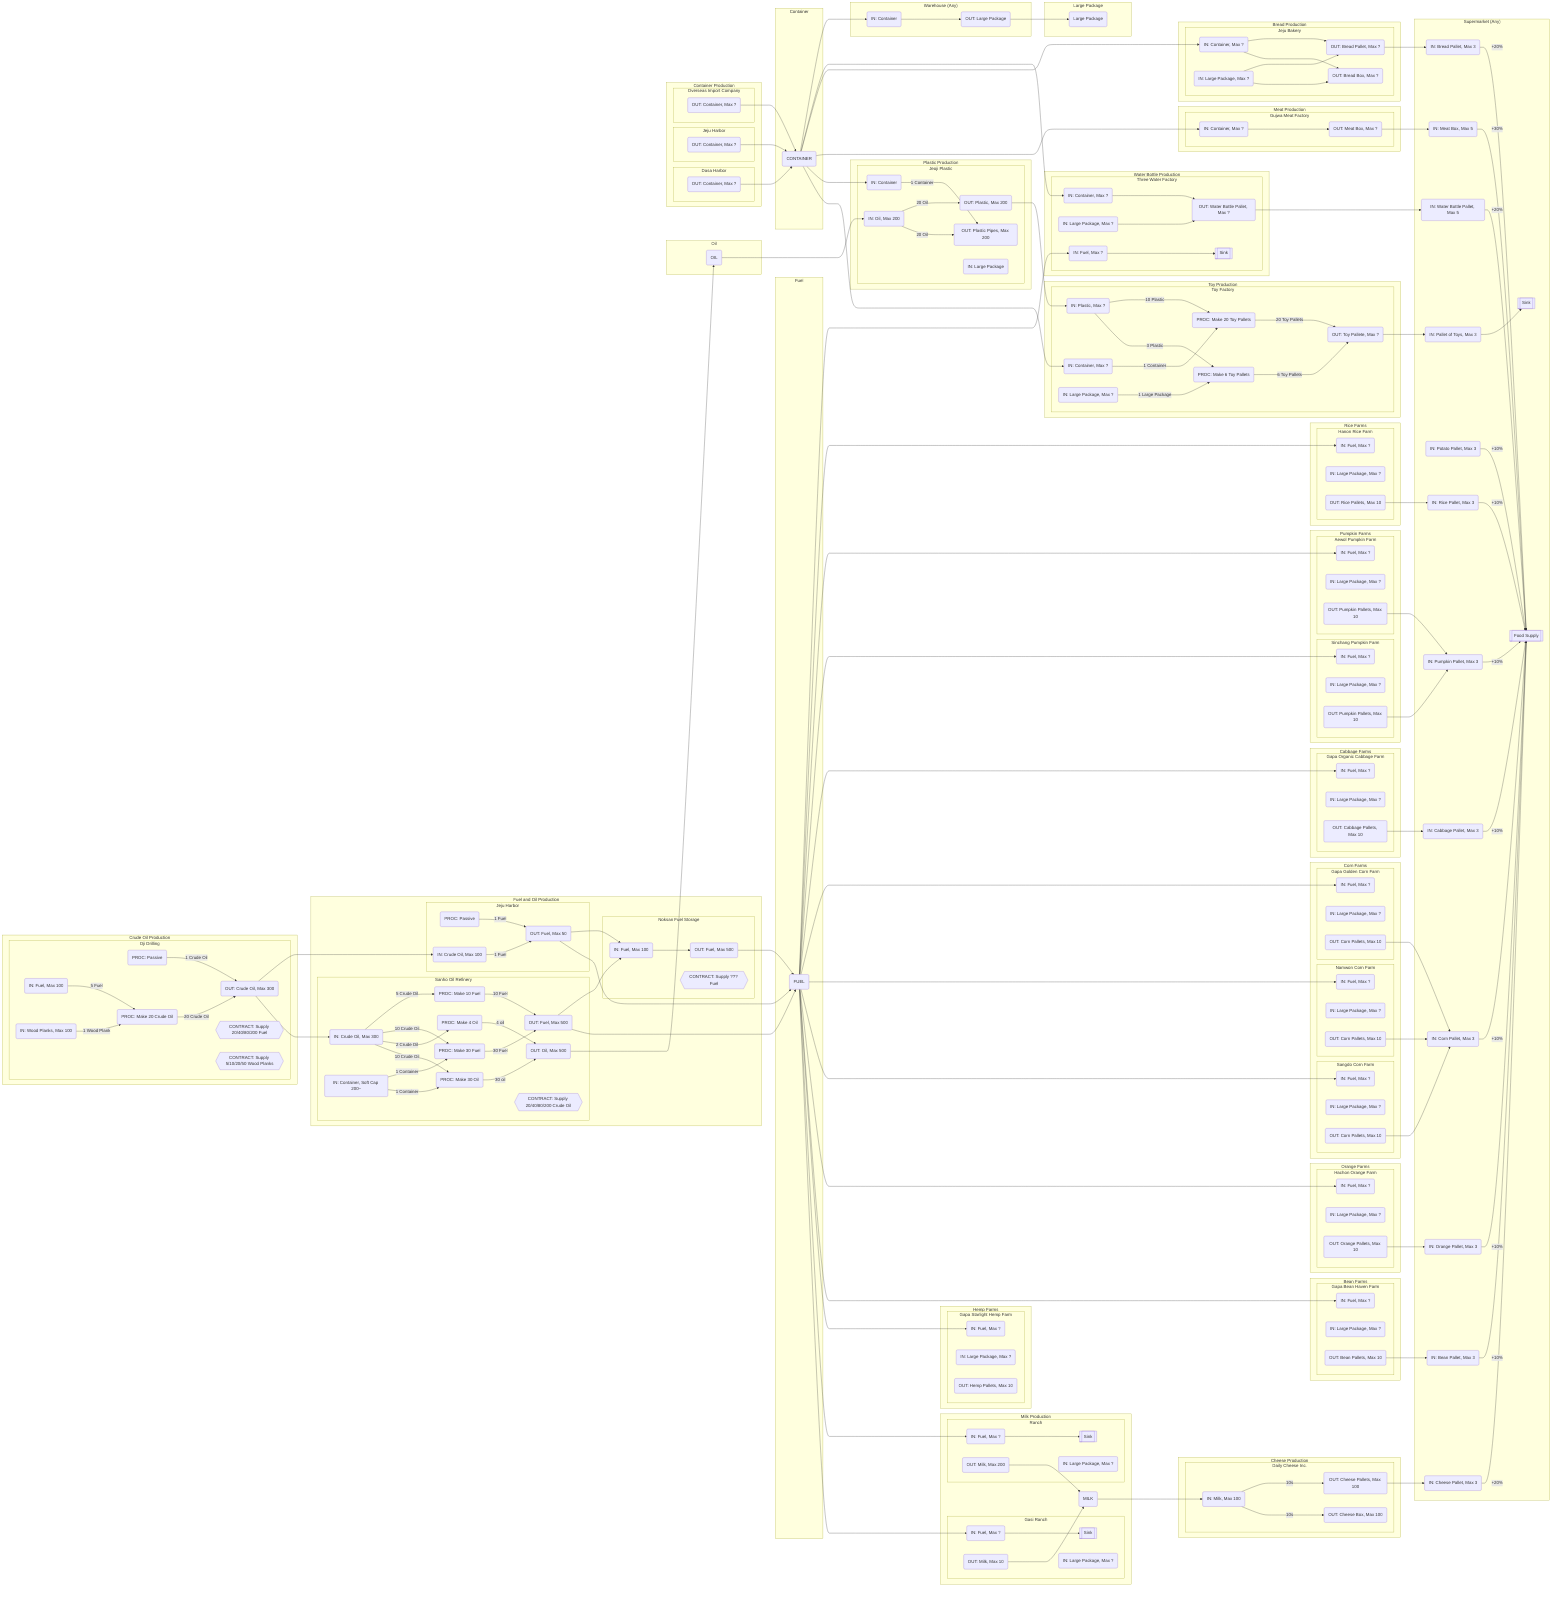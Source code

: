 graph LR

    subgraph production_crude_oil ["Crude Oil Production"]
        subgraph location_oji_drilling ["Oji Drilling"]
            OjiCrudeOil(OUT: Crude Oil, Max 300)
            OjiPassive(PROC: Passive) -->|1 Crude Oil| OjiCrudeOil
            OjiMake20Crude(PROC: Make 20 Crude Oil) -->|20 Crude Oil| OjiCrudeOil
            OjiInFuel(IN: Fuel, Max 100) -->|5 Fuel| OjiMake20Crude
            OjiInPlanks(IN: Wood Planks, Max 100) -->|1 Wood Plank| OjiMake20Crude
            OjiFuelContract{{CONTRACT: Supply 20/40/80/200 Fuel}}
            OjiPlankContract{{CONTRACT: Supply 5/10/20/50 Wood Planks}}
        end
    end

    subgraph production_fuel_and_oil ["Fuel and Oil Production"]
        subgraph location_jeju_harbor_fuel ["Jeju Harbor"]
            JJOutFuel(OUT: Fuel, Max 50)
            JJPassive(PROC: Passive) -->|1 Fuel| JJOutFuel
            OjiCrudeOil --> JJInCrude(IN: Crude Oil, Max 100) -->|1 Fuel| JJOutFuel
        end
        subgraph location_sanho ["Sanho Oil Refinery"]
            SanhoOutFuel(OUT: Fuel, Max 500)
            SanhoOutOil(OUT: Oil, Max 500)
            OjiCrudeOil --> SanhoInCrude(IN: Crude Oil, Max 300)
            SanhoInContainer(IN: Container, Soft Cap 200~)

            SanhoInCrude -->|5 Crude Oil| SanhoMake10Fuel(PROC: Make 10 Fuel) -->|10 Fuel| SanhoOutFuel

            SanhoInCrude -->|10 Crude Oil| SanhoMake30Fuel(PROC: Make 30 Fuel) -->|30 Fuel| SanhoOutFuel
            SanhoInContainer -->|1 Container| SanhoMake30Fuel

            SanhoInCrude -->|2 Crude Oil| SanhoMake4Oil(PROC: Make 4 Oil) -->|4 oil| SanhoOutOil

            SanhoInCrude -->|10 Crude Oil| SanhoMake30Oil(PROC: Make 30 Oil) -->|30 oil| SanhoOutOil
            SanhoInContainer -->|1 Container| SanhoMake30Oil

            SanhoOilContract{{CONTRACT: Supply 20/40/80/200 Crude Oil}}
        end
        subgraph location_noksan ["Noksan Fuel Storage"]
            NoksanInFuel(IN: Fuel, Max 100) --> NoksanOutFuel(OUT: Fuel, Max 500)
            NoksanFuelContract{{CONTRACT: Supply ??? Fuel}}

            JJOutFuel --> NoksanInFuel
            SanhoOutFuel --> NoksanInFuel
        end
    end

    subgraph agg_fuel ["Fuel"]
        FuelAgg(FUEL)

        JJOutFuel --> FuelAgg
        SanhoOutFuel --> FuelAgg
        NoksanOutFuel --> FuelAgg
    end

    subgraph agg_oil ["Oil"]
        OilAgg(OIL)

        SanhoOutOil --> OilAgg
    end

    subgraph production_container ["Container Production"]
        subgraph location_dasa ["Dasa Harbor"]
            DHContainer(OUT: Container, Max ?)
        end
        subgraph location_jeju_harbor_container ["Jeju Harbor"]
            JJContainer(OUT: Container, Max ?)
        end
        subgraph location_overseas_import ["Overseas Import Company"]
            OICContainer(OUT: Container, Max ?)
        end
    end

    subgraph agg_container ["Container"]
        ContainerAgg(CONTAINER)

        DHContainer --> ContainerAgg
        JJContainer --> ContainerAgg
        OICContainer --> ContainerAgg
    end

    subgraph storage_warehouse ["Warehouse (Any)"]
        ContainerAgg ---> WHInContainer(IN: Container) --> WHOutLargePackage(OUT: Large Package)
    end

    subgraph agg_large_package ["Large Package"]
        LargePackageAgg("Large Package")

        WHOutLargePackage --> LargePackageAgg
    end

    subgraph consumer_supermarket ["Supermarket (Any)"]
        SMFoodSupply[[Food Supply]]
        SMSink[[Sink]]

        SMWaterBottle(IN: Water Bottle Pallet, Max 5) -- +20% --> SMFoodSupply
        SMRice(IN: Rice Pallet, Max 3) -- +10% --> SMFoodSupply
        SMPumpkin(IN: Pumpkin Pallet, Max 3) -- +10% --> SMFoodSupply
        SMCabbage(IN: Cabbage Pallet, Max 3) -- +10% --> SMFoodSupply
        SMPotato(IN: Potato Pallet, Max 3) -- +10% --> SMFoodSupply
        SMCorn(IN: Corn Pallet, Max 3) -- +10% --> SMFoodSupply
        SMOrange(IN: Orange Pallet, Max 3) -- +10% --> SMFoodSupply
        SMBean(IN: Bean Pallet, Max 3) -- +10% --> SMFoodSupply
        SMCheese(IN: Cheese Pallet, Max 3) -- +20% --> SMFoodSupply
        SMBread(IN: Bread Pallet, Max 3)  -- +20% --> SMFoodSupply
        SMMeat(IN: Meat Box, Max 5) -- +30% --> SMFoodSupply
        SMToys(IN: Pallet of Toys, Max 3) --> SMSink
    end

    subgraph production_water_bottle ["Water Bottle Production"]
        subgraph location_three_water ["Three Water Factory"]
            OutWaterBottle(OUT: Water Bottle Pallet, Max ?) --> SMWaterBottle
            ContainerAgg ---> TWFInContainer(IN: Container, Max ?) --> OutWaterBottle
            TWFInLargePackage(IN: Large Package, Max ?) --> OutWaterBottle
            FuelAgg -----> TWFInFuel(IN: Fuel, Max ?) --> TWFSink[[Sink]]
        end
    end

    subgraph production_rice ["Rice Farms"]
        subgraph location_hanon_rice ["Hanon Rice Farm"]
            FuelAgg ----> HRInFuel(IN: Fuel, Max ?)
            HRInLargePackage(IN: Large Package, Max ?)
            MakeRice1(OUT: Rice Pallets, Max 10) --> SMRice
        end
    end

    subgraph production_pumpkin ["Pumpkin Farms"]
        subgraph location_aewol_pumpkin ["Aewol Pumpkin Farm"]
            FuelAgg ----> APInFuel(IN: Fuel, Max ?)
            APInLargePackage(IN: Large Package, Max ?)
            MakePumpkin1(OUT: Pumpkin Pallets, Max 10) --> SMPumpkin
        end
        subgraph location_sinchang_pumpkin ["Sinchang Pumpkin Farm"]
            FuelAgg ----> SPInFuel(IN: Fuel, Max ?)
            SPInLargePackage(IN: Large Package, Max ?)
            MakePumpkin2(OUT: Pumpkin Pallets, Max 10) --> SMPumpkin
        end
    end
    
    subgraph production_cabbage ["Cabbage Farms"]
        subgraph location_gapa_cabbage ["Gapa Organic Cabbage Farm"]
            FuelAgg ----> GOCInFuel(IN: Fuel, Max ?)
            GOCInLargePackage(IN: Large Package, Max ?)
            MakeCabbage1(OUT: Cabbage Pallets, Max 10) --> SMCabbage
        end
    end

    subgraph production_corn ["Corn Farms"]
        subgraph location_gapa_corn ["Gapa Golden Corn Farm"]
            FuelAgg ----> GGCInFuel(IN: Fuel, Max ?)
            GGCInLargePackage(IN: Large Package, Max ?)
            MakeCorn1(OUT: Corn Pallets, Max 10) --> SMCorn
        end
        subgraph location_namwon_corn ["Namwon Corn Farm"]
            FuelAgg ----> NCInFuel(IN: Fuel, Max ?)
            NCInLargePackage(IN: Large Package, Max ?)
            MakeCorn2(OUT: Corn Pallets, Max 10) --> SMCorn
        end
        subgraph location_sangdo_corn ["Sangdo Corn Farm"]
            FuelAgg ----> SCInFuel(IN: Fuel, Max ?)
            SCInLargePackage(IN: Large Package, Max ?)
            MakeCorn3(OUT: Corn Pallets, Max 10) --> SMCorn
        end
    end
    subgraph production_orange ["Orange Farms"]
        subgraph location_hachon_orange ["Hachon Orange Farm"]
            FuelAgg ----> HOInFuel(IN: Fuel, Max ?)
            HOInLargePackage(IN: Large Package, Max ?)
            MakeOrange(OUT: Orange Pallets, Max 10) --> SMOrange
        end
    end

    subgraph production_bean ["Bean Farms"]
        subgraph location_gapa_bean ["Gapa Bean Haven Farm"]
            FuelAgg ----> GBHInFuel(IN: Fuel, Max ?)
            GBHInLargePackage(IN: Large Package, Max ?)
            MakeBean1(OUT: Bean Pallets, Max 10) --> SMBean
        end
    end

    subgraph production_hemp ["Hemp Farms"]
        subgraph location_gapa_hemp ["Gapa Starlight Hemp Farm"]
            FuelAgg ----> GSHInFuel(IN: Fuel, Max ?)
            GSHInLargePackage(IN: Large Package, Max ?)
            MakeHemp1(OUT: Hemp Pallets, Max 10)
        end
    end

    subgraph production_milk ["Milk Production"]
        subgraph Ranch
            FuelAgg ----> RanchInFuel(IN: Fuel, Max ?) --> RanchSink[[Sink]]
            RanchInLargePackage(IN: Large Package, Max ?)
            RanchOutMilk(OUT: Milk, Max 200)
        end
        subgraph Gasi Ranch
            FuelAgg ----> GasiRanchInFuel(IN: Fuel, Max ?) --> GasiRanchSink[[Sink]]
            GasiRanchInLargePackage(IN: Large Package, Max ?)
            GasiRanchOutMilk(OUT: Milk, Max 10)
        end

        MilkAgg("MILK")

        RanchOutMilk --> MilkAgg
        GasiRanchOutMilk --> MilkAgg
    end

    subgraph production_cheese ["Cheese Production"]
        subgraph location_daily_cheese ["Daily Cheese Inc."]
            MilkAgg --> DCInMilk(IN: Milk, Max 100) -- 10s --> OutCheesePallet(OUT: Cheese Pallets, Max 100) --> SMCheese
            DCInMilk -- 10s --> OutCheeseBox(OUT: Cheese Box, Max 100)
        end
    end

    subgraph production_bread ["Bread Production"]
        subgraph location_jeju_bakery ["Jeju Bakery"]
            JJBInContainer(IN: Container, Max ?) --> OutBreadPallet(OUT: Bread Pallet, Max ?) --> SMBread
            ContainerAgg ---> JJBInContainer --> OutBreadBox(OUT: Bread Box, Max ?)
            JJBInLargePackage(IN: Large Package, Max ?) --> OutBreadPallet
            JJBInLargePackage --> OutBreadBox
        end
    end

    subgraph production_meat ["Meat Production"]
        subgraph location_gujwa_meat ["Gujwa Meat Factory"]
            ContainerAgg ---> GMFInContainer(IN: Container, Max ?) --> OutMeatBox(OUT: Meat Box, Max ?) --> SMMeat
        end
    end

    subgraph production_plastic ["Plastic Production"]
        subgraph location_jeoji_plastic ["Jeoji Plastic"]
            OilAgg ----> JeojiInOil(IN: Oil, Max 200)
            JeojiInOil -- 20 Oil --> JeojiOutPlastic(OUT: Plastic, Max 200)
            JeojiInOil -- 20 Oil --> JeojiOutPlasticPipes(OUT: Plastic Pipes, Max 200)
            ContainerAgg ---> JeojiInContainer(IN: Container) -- 1 Container --> JeojiOutPlasticPipes
            JeojiInLargePackage(IN: Large Package)
        end
    end

    subgraph production_toys ["Toy Production"]
        subgraph location_toy_factory ["Toy Factory"]
            ToyInPlastic(IN: Plastic, Max ?)
            JeojiOutPlastic --> ToyInPlastic

            ContainerAgg ---> ToyInContainer(IN: Container, Max ?)

            ToyInLargePackage(IN: Large Package, Max ?)

            ToyOutPallette(OUT: Toy Pallete, Max ?)
            ToyOutPallette --> SMToys

            ToyInPlastic -- 10 Plastic --> ToyMake20Pallete(PROC: Make 20 Toy Pallets) -- 20 Toy Pallets --> ToyOutPallette
            ToyInContainer -- 1 Container --> ToyMake20Pallete

            ToyInPlastic -- 3 Plastic --> ToyMake6Pallete(PROC: Make 6 Toy Pallets) -- 6 Toy Pallets --> ToyOutPallette
            ToyInLargePackage --1 Large Package --> ToyMake6Pallete
        end
    end